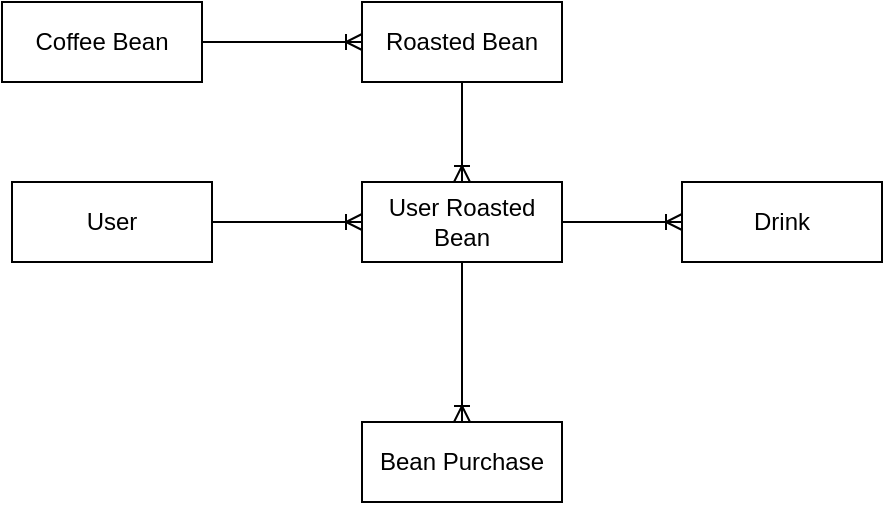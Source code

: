 <mxfile version="20.5.2" type="github"><diagram id="VNkcYIAKXP9rwub-FCxZ" name="Page-1"><mxGraphModel dx="2062" dy="1154" grid="1" gridSize="10" guides="1" tooltips="1" connect="1" arrows="1" fold="1" page="1" pageScale="1" pageWidth="850" pageHeight="1100" math="0" shadow="0"><root><mxCell id="0"/><mxCell id="1" parent="0"/><mxCell id="KRZ-MxPOOnl6NmKQ1vmr-1" value="Coffee Bean" style="whiteSpace=wrap;html=1;align=center;" vertex="1" parent="1"><mxGeometry x="370" y="310" width="100" height="40" as="geometry"/></mxCell><mxCell id="KRZ-MxPOOnl6NmKQ1vmr-2" value="Roasted Bean" style="whiteSpace=wrap;html=1;align=center;" vertex="1" parent="1"><mxGeometry x="550" y="310" width="100" height="40" as="geometry"/></mxCell><mxCell id="KRZ-MxPOOnl6NmKQ1vmr-3" value="" style="edgeStyle=entityRelationEdgeStyle;fontSize=12;html=1;endArrow=ERoneToMany;rounded=0;" edge="1" parent="1" source="KRZ-MxPOOnl6NmKQ1vmr-1" target="KRZ-MxPOOnl6NmKQ1vmr-2"><mxGeometry width="100" height="100" relative="1" as="geometry"><mxPoint x="440" y="640" as="sourcePoint"/><mxPoint x="540" y="540" as="targetPoint"/></mxGeometry></mxCell><mxCell id="KRZ-MxPOOnl6NmKQ1vmr-4" value="Bean Purchase" style="whiteSpace=wrap;html=1;align=center;" vertex="1" parent="1"><mxGeometry x="550" y="520" width="100" height="40" as="geometry"/></mxCell><mxCell id="KRZ-MxPOOnl6NmKQ1vmr-5" value="User" style="whiteSpace=wrap;html=1;align=center;" vertex="1" parent="1"><mxGeometry x="375" y="400" width="100" height="40" as="geometry"/></mxCell><mxCell id="KRZ-MxPOOnl6NmKQ1vmr-7" value="User Roasted Bean" style="whiteSpace=wrap;html=1;align=center;" vertex="1" parent="1"><mxGeometry x="550" y="400" width="100" height="40" as="geometry"/></mxCell><mxCell id="KRZ-MxPOOnl6NmKQ1vmr-9" value="" style="edgeStyle=entityRelationEdgeStyle;fontSize=12;html=1;endArrow=ERoneToMany;rounded=0;" edge="1" parent="1" source="KRZ-MxPOOnl6NmKQ1vmr-5" target="KRZ-MxPOOnl6NmKQ1vmr-7"><mxGeometry width="100" height="100" relative="1" as="geometry"><mxPoint x="370" y="630" as="sourcePoint"/><mxPoint x="470" y="530" as="targetPoint"/></mxGeometry></mxCell><mxCell id="KRZ-MxPOOnl6NmKQ1vmr-10" value="Drink" style="whiteSpace=wrap;html=1;align=center;" vertex="1" parent="1"><mxGeometry x="710" y="400" width="100" height="40" as="geometry"/></mxCell><mxCell id="KRZ-MxPOOnl6NmKQ1vmr-11" value="" style="edgeStyle=entityRelationEdgeStyle;fontSize=12;html=1;endArrow=ERoneToMany;rounded=0;" edge="1" parent="1" source="KRZ-MxPOOnl6NmKQ1vmr-7" target="KRZ-MxPOOnl6NmKQ1vmr-10"><mxGeometry width="100" height="100" relative="1" as="geometry"><mxPoint x="610" y="430" as="sourcePoint"/><mxPoint x="710" y="330" as="targetPoint"/></mxGeometry></mxCell><mxCell id="KRZ-MxPOOnl6NmKQ1vmr-25" value="" style="fontSize=12;html=1;endArrow=ERoneToMany;rounded=0;" edge="1" parent="1" source="KRZ-MxPOOnl6NmKQ1vmr-7" target="KRZ-MxPOOnl6NmKQ1vmr-4"><mxGeometry width="100" height="100" relative="1" as="geometry"><mxPoint x="370" y="630" as="sourcePoint"/><mxPoint x="470" y="530" as="targetPoint"/></mxGeometry></mxCell><mxCell id="KRZ-MxPOOnl6NmKQ1vmr-26" value="" style="fontSize=12;html=1;endArrow=ERoneToMany;rounded=0;" edge="1" parent="1" source="KRZ-MxPOOnl6NmKQ1vmr-2" target="KRZ-MxPOOnl6NmKQ1vmr-7"><mxGeometry width="100" height="100" relative="1" as="geometry"><mxPoint x="600" y="460" as="sourcePoint"/><mxPoint x="700" y="360" as="targetPoint"/></mxGeometry></mxCell></root></mxGraphModel></diagram></mxfile>